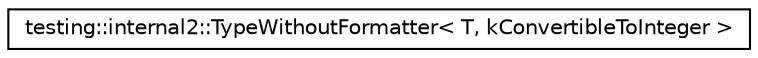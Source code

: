 digraph G
{
  edge [fontname="Helvetica",fontsize="10",labelfontname="Helvetica",labelfontsize="10"];
  node [fontname="Helvetica",fontsize="10",shape=record];
  rankdir="LR";
  Node1 [label="testing::internal2::TypeWithoutFormatter\< T, kConvertibleToInteger \>",height=0.2,width=0.4,color="black", fillcolor="white", style="filled",URL="$classtesting_1_1internal2_1_1TypeWithoutFormatter_3_01T_00_01kConvertibleToInteger_01_4.html"];
}
